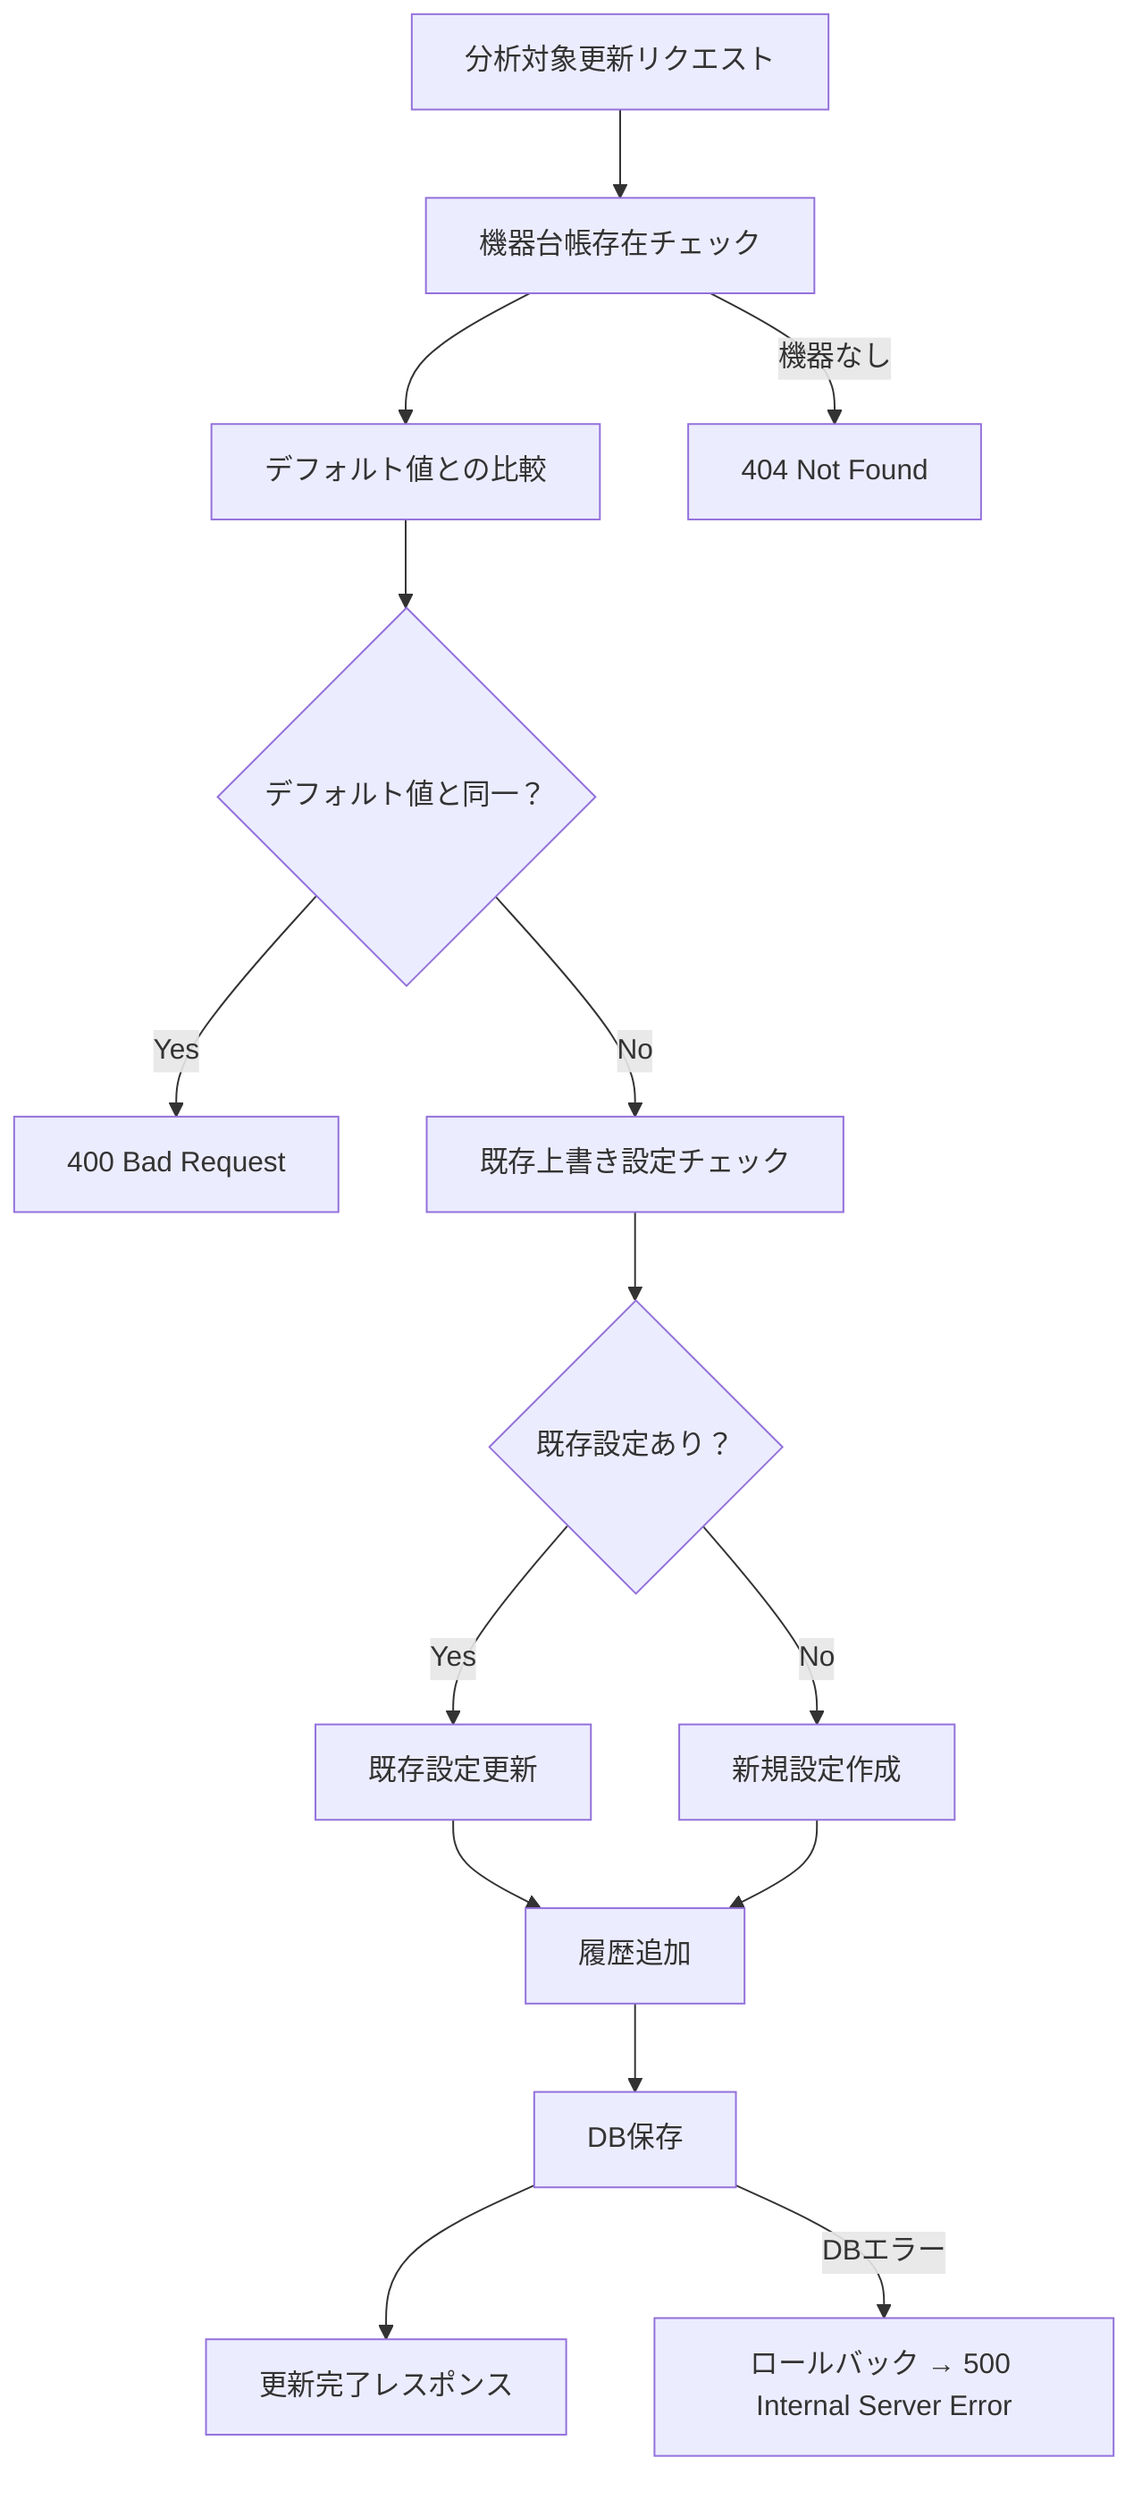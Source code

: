 graph TD
    A[分析対象更新リクエスト] --> B[機器台帳存在チェック]
    B --> C[デフォルト値との比較]
    C --> D{デフォルト値と同一？}
    D -->|Yes| E[400 Bad Request]
    D -->|No| F[既存上書き設定チェック]
    F --> G{既存設定あり？}
    G -->|Yes| H[既存設定更新]
    G -->|No| I[新規設定作成]
    H --> J[履歴追加]
    I --> J
    J --> K[DB保存]
    K --> L[更新完了レスポンス]
    
    B -->|機器なし| M[404 Not Found]
    K -->|DBエラー| N[ロールバック → 500 Internal Server Error]